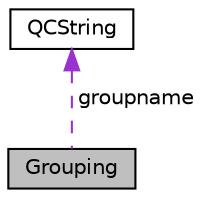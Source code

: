 digraph "Grouping"
{
 // INTERACTIVE_SVG=YES
 // LATEX_PDF_SIZE
  edge [fontname="Helvetica",fontsize="10",labelfontname="Helvetica",labelfontsize="10"];
  node [fontname="Helvetica",fontsize="10",shape=record];
  Node1 [label="Grouping",height=0.2,width=0.4,color="black", fillcolor="grey75", style="filled", fontcolor="black",tooltip="Grouping info"];
  Node2 -> Node1 [dir="back",color="darkorchid3",fontsize="10",style="dashed",label=" groupname" ,fontname="Helvetica"];
  Node2 [label="QCString",height=0.2,width=0.4,color="black", fillcolor="white", style="filled",URL="$d9/d45/class_q_c_string.html",tooltip="This is an alternative implementation of QCString."];
}
